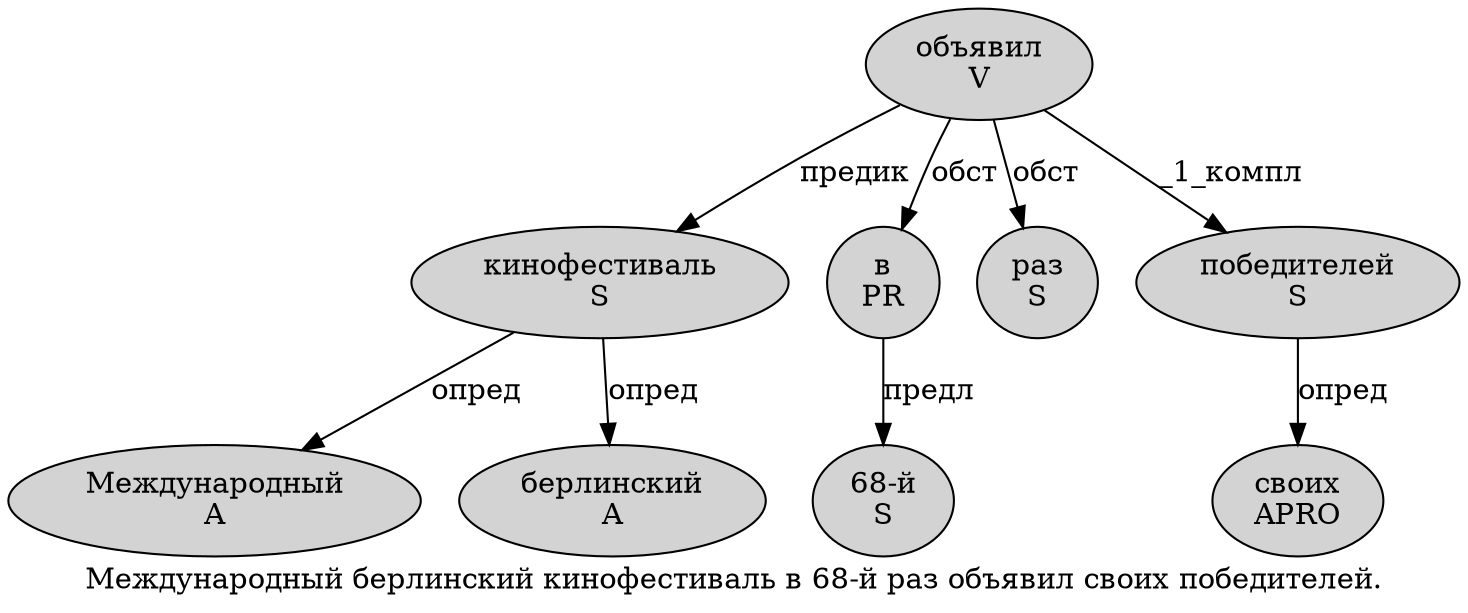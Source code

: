 digraph SENTENCE_1471 {
	graph [label="Международный берлинский кинофестиваль в 68-й раз объявил своих победителей."]
	node [style=filled]
		0 [label="Международный
A" color="" fillcolor=lightgray penwidth=1 shape=ellipse]
		1 [label="берлинский
A" color="" fillcolor=lightgray penwidth=1 shape=ellipse]
		2 [label="кинофестиваль
S" color="" fillcolor=lightgray penwidth=1 shape=ellipse]
		3 [label="в
PR" color="" fillcolor=lightgray penwidth=1 shape=ellipse]
		4 [label="68-й
S" color="" fillcolor=lightgray penwidth=1 shape=ellipse]
		5 [label="раз
S" color="" fillcolor=lightgray penwidth=1 shape=ellipse]
		6 [label="объявил
V" color="" fillcolor=lightgray penwidth=1 shape=ellipse]
		7 [label="своих
APRO" color="" fillcolor=lightgray penwidth=1 shape=ellipse]
		8 [label="победителей
S" color="" fillcolor=lightgray penwidth=1 shape=ellipse]
			6 -> 2 [label="предик"]
			6 -> 3 [label="обст"]
			6 -> 5 [label="обст"]
			6 -> 8 [label="_1_компл"]
			3 -> 4 [label="предл"]
			2 -> 0 [label="опред"]
			2 -> 1 [label="опред"]
			8 -> 7 [label="опред"]
}